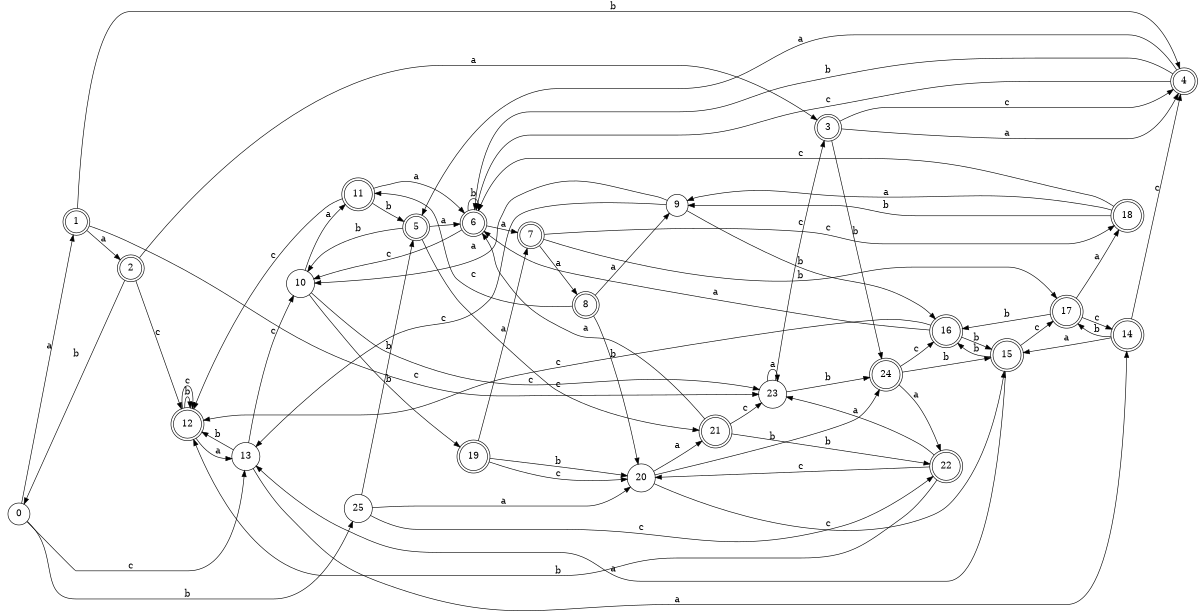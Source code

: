 digraph n21_5 {
__start0 [label="" shape="none"];

rankdir=LR;
size="8,5";

s0 [style="filled", color="black", fillcolor="white" shape="circle", label="0"];
s1 [style="rounded,filled", color="black", fillcolor="white" shape="doublecircle", label="1"];
s2 [style="rounded,filled", color="black", fillcolor="white" shape="doublecircle", label="2"];
s3 [style="rounded,filled", color="black", fillcolor="white" shape="doublecircle", label="3"];
s4 [style="rounded,filled", color="black", fillcolor="white" shape="doublecircle", label="4"];
s5 [style="rounded,filled", color="black", fillcolor="white" shape="doublecircle", label="5"];
s6 [style="rounded,filled", color="black", fillcolor="white" shape="doublecircle", label="6"];
s7 [style="rounded,filled", color="black", fillcolor="white" shape="doublecircle", label="7"];
s8 [style="rounded,filled", color="black", fillcolor="white" shape="doublecircle", label="8"];
s9 [style="filled", color="black", fillcolor="white" shape="circle", label="9"];
s10 [style="filled", color="black", fillcolor="white" shape="circle", label="10"];
s11 [style="rounded,filled", color="black", fillcolor="white" shape="doublecircle", label="11"];
s12 [style="rounded,filled", color="black", fillcolor="white" shape="doublecircle", label="12"];
s13 [style="filled", color="black", fillcolor="white" shape="circle", label="13"];
s14 [style="rounded,filled", color="black", fillcolor="white" shape="doublecircle", label="14"];
s15 [style="rounded,filled", color="black", fillcolor="white" shape="doublecircle", label="15"];
s16 [style="rounded,filled", color="black", fillcolor="white" shape="doublecircle", label="16"];
s17 [style="rounded,filled", color="black", fillcolor="white" shape="doublecircle", label="17"];
s18 [style="rounded,filled", color="black", fillcolor="white" shape="doublecircle", label="18"];
s19 [style="rounded,filled", color="black", fillcolor="white" shape="doublecircle", label="19"];
s20 [style="filled", color="black", fillcolor="white" shape="circle", label="20"];
s21 [style="rounded,filled", color="black", fillcolor="white" shape="doublecircle", label="21"];
s22 [style="rounded,filled", color="black", fillcolor="white" shape="doublecircle", label="22"];
s23 [style="filled", color="black", fillcolor="white" shape="circle", label="23"];
s24 [style="rounded,filled", color="black", fillcolor="white" shape="doublecircle", label="24"];
s25 [style="filled", color="black", fillcolor="white" shape="circle", label="25"];
s0 -> s1 [label="a"];
s0 -> s25 [label="b"];
s0 -> s13 [label="c"];
s1 -> s2 [label="a"];
s1 -> s4 [label="b"];
s1 -> s23 [label="c"];
s2 -> s3 [label="a"];
s2 -> s0 [label="b"];
s2 -> s12 [label="c"];
s3 -> s4 [label="a"];
s3 -> s24 [label="b"];
s3 -> s4 [label="c"];
s4 -> s5 [label="a"];
s4 -> s6 [label="b"];
s4 -> s6 [label="c"];
s5 -> s6 [label="a"];
s5 -> s10 [label="b"];
s5 -> s21 [label="c"];
s6 -> s7 [label="a"];
s6 -> s6 [label="b"];
s6 -> s10 [label="c"];
s7 -> s8 [label="a"];
s7 -> s17 [label="b"];
s7 -> s18 [label="c"];
s8 -> s9 [label="a"];
s8 -> s20 [label="b"];
s8 -> s11 [label="c"];
s9 -> s10 [label="a"];
s9 -> s16 [label="b"];
s9 -> s13 [label="c"];
s10 -> s11 [label="a"];
s10 -> s19 [label="b"];
s10 -> s23 [label="c"];
s11 -> s6 [label="a"];
s11 -> s5 [label="b"];
s11 -> s12 [label="c"];
s12 -> s13 [label="a"];
s12 -> s12 [label="b"];
s12 -> s12 [label="c"];
s13 -> s14 [label="a"];
s13 -> s12 [label="b"];
s13 -> s10 [label="c"];
s14 -> s15 [label="a"];
s14 -> s17 [label="b"];
s14 -> s4 [label="c"];
s15 -> s13 [label="a"];
s15 -> s16 [label="b"];
s15 -> s17 [label="c"];
s16 -> s6 [label="a"];
s16 -> s15 [label="b"];
s16 -> s12 [label="c"];
s17 -> s18 [label="a"];
s17 -> s16 [label="b"];
s17 -> s14 [label="c"];
s18 -> s9 [label="a"];
s18 -> s9 [label="b"];
s18 -> s6 [label="c"];
s19 -> s7 [label="a"];
s19 -> s20 [label="b"];
s19 -> s20 [label="c"];
s20 -> s21 [label="a"];
s20 -> s24 [label="b"];
s20 -> s15 [label="c"];
s21 -> s6 [label="a"];
s21 -> s22 [label="b"];
s21 -> s23 [label="c"];
s22 -> s23 [label="a"];
s22 -> s12 [label="b"];
s22 -> s20 [label="c"];
s23 -> s23 [label="a"];
s23 -> s24 [label="b"];
s23 -> s3 [label="c"];
s24 -> s22 [label="a"];
s24 -> s15 [label="b"];
s24 -> s16 [label="c"];
s25 -> s20 [label="a"];
s25 -> s5 [label="b"];
s25 -> s22 [label="c"];

}